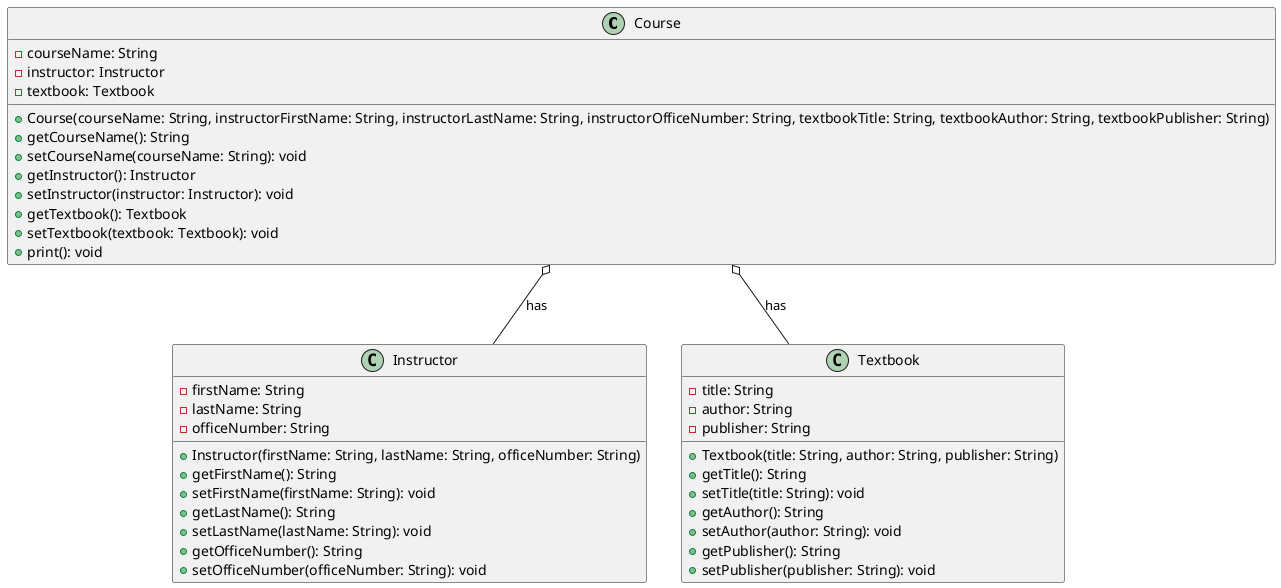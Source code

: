 @startuml

class Course {
  - courseName: String
  - instructor: Instructor
  - textbook: Textbook

  + Course(courseName: String, instructorFirstName: String, instructorLastName: String, instructorOfficeNumber: String, textbookTitle: String, textbookAuthor: String, textbookPublisher: String)
  + getCourseName(): String
  + setCourseName(courseName: String): void
  + getInstructor(): Instructor
  + setInstructor(instructor: Instructor): void
  + getTextbook(): Textbook
  + setTextbook(textbook: Textbook): void
  + print(): void
}

class Instructor {
  - firstName: String
  - lastName: String
  - officeNumber: String

  + Instructor(firstName: String, lastName: String, officeNumber: String)
  + getFirstName(): String
  + setFirstName(firstName: String): void
  + getLastName(): String
  + setLastName(lastName: String): void
  + getOfficeNumber(): String
  + setOfficeNumber(officeNumber: String): void
}

class Textbook {
  - title: String
  - author: String
  - publisher: String

  + Textbook(title: String, author: String, publisher: String)
  + getTitle(): String
  + setTitle(title: String): void
  + getAuthor(): String
  + setAuthor(author: String): void
  + getPublisher(): String
  + setPublisher(publisher: String): void
}

Course o-- Instructor: has
Course o-- Textbook: has

@enduml
